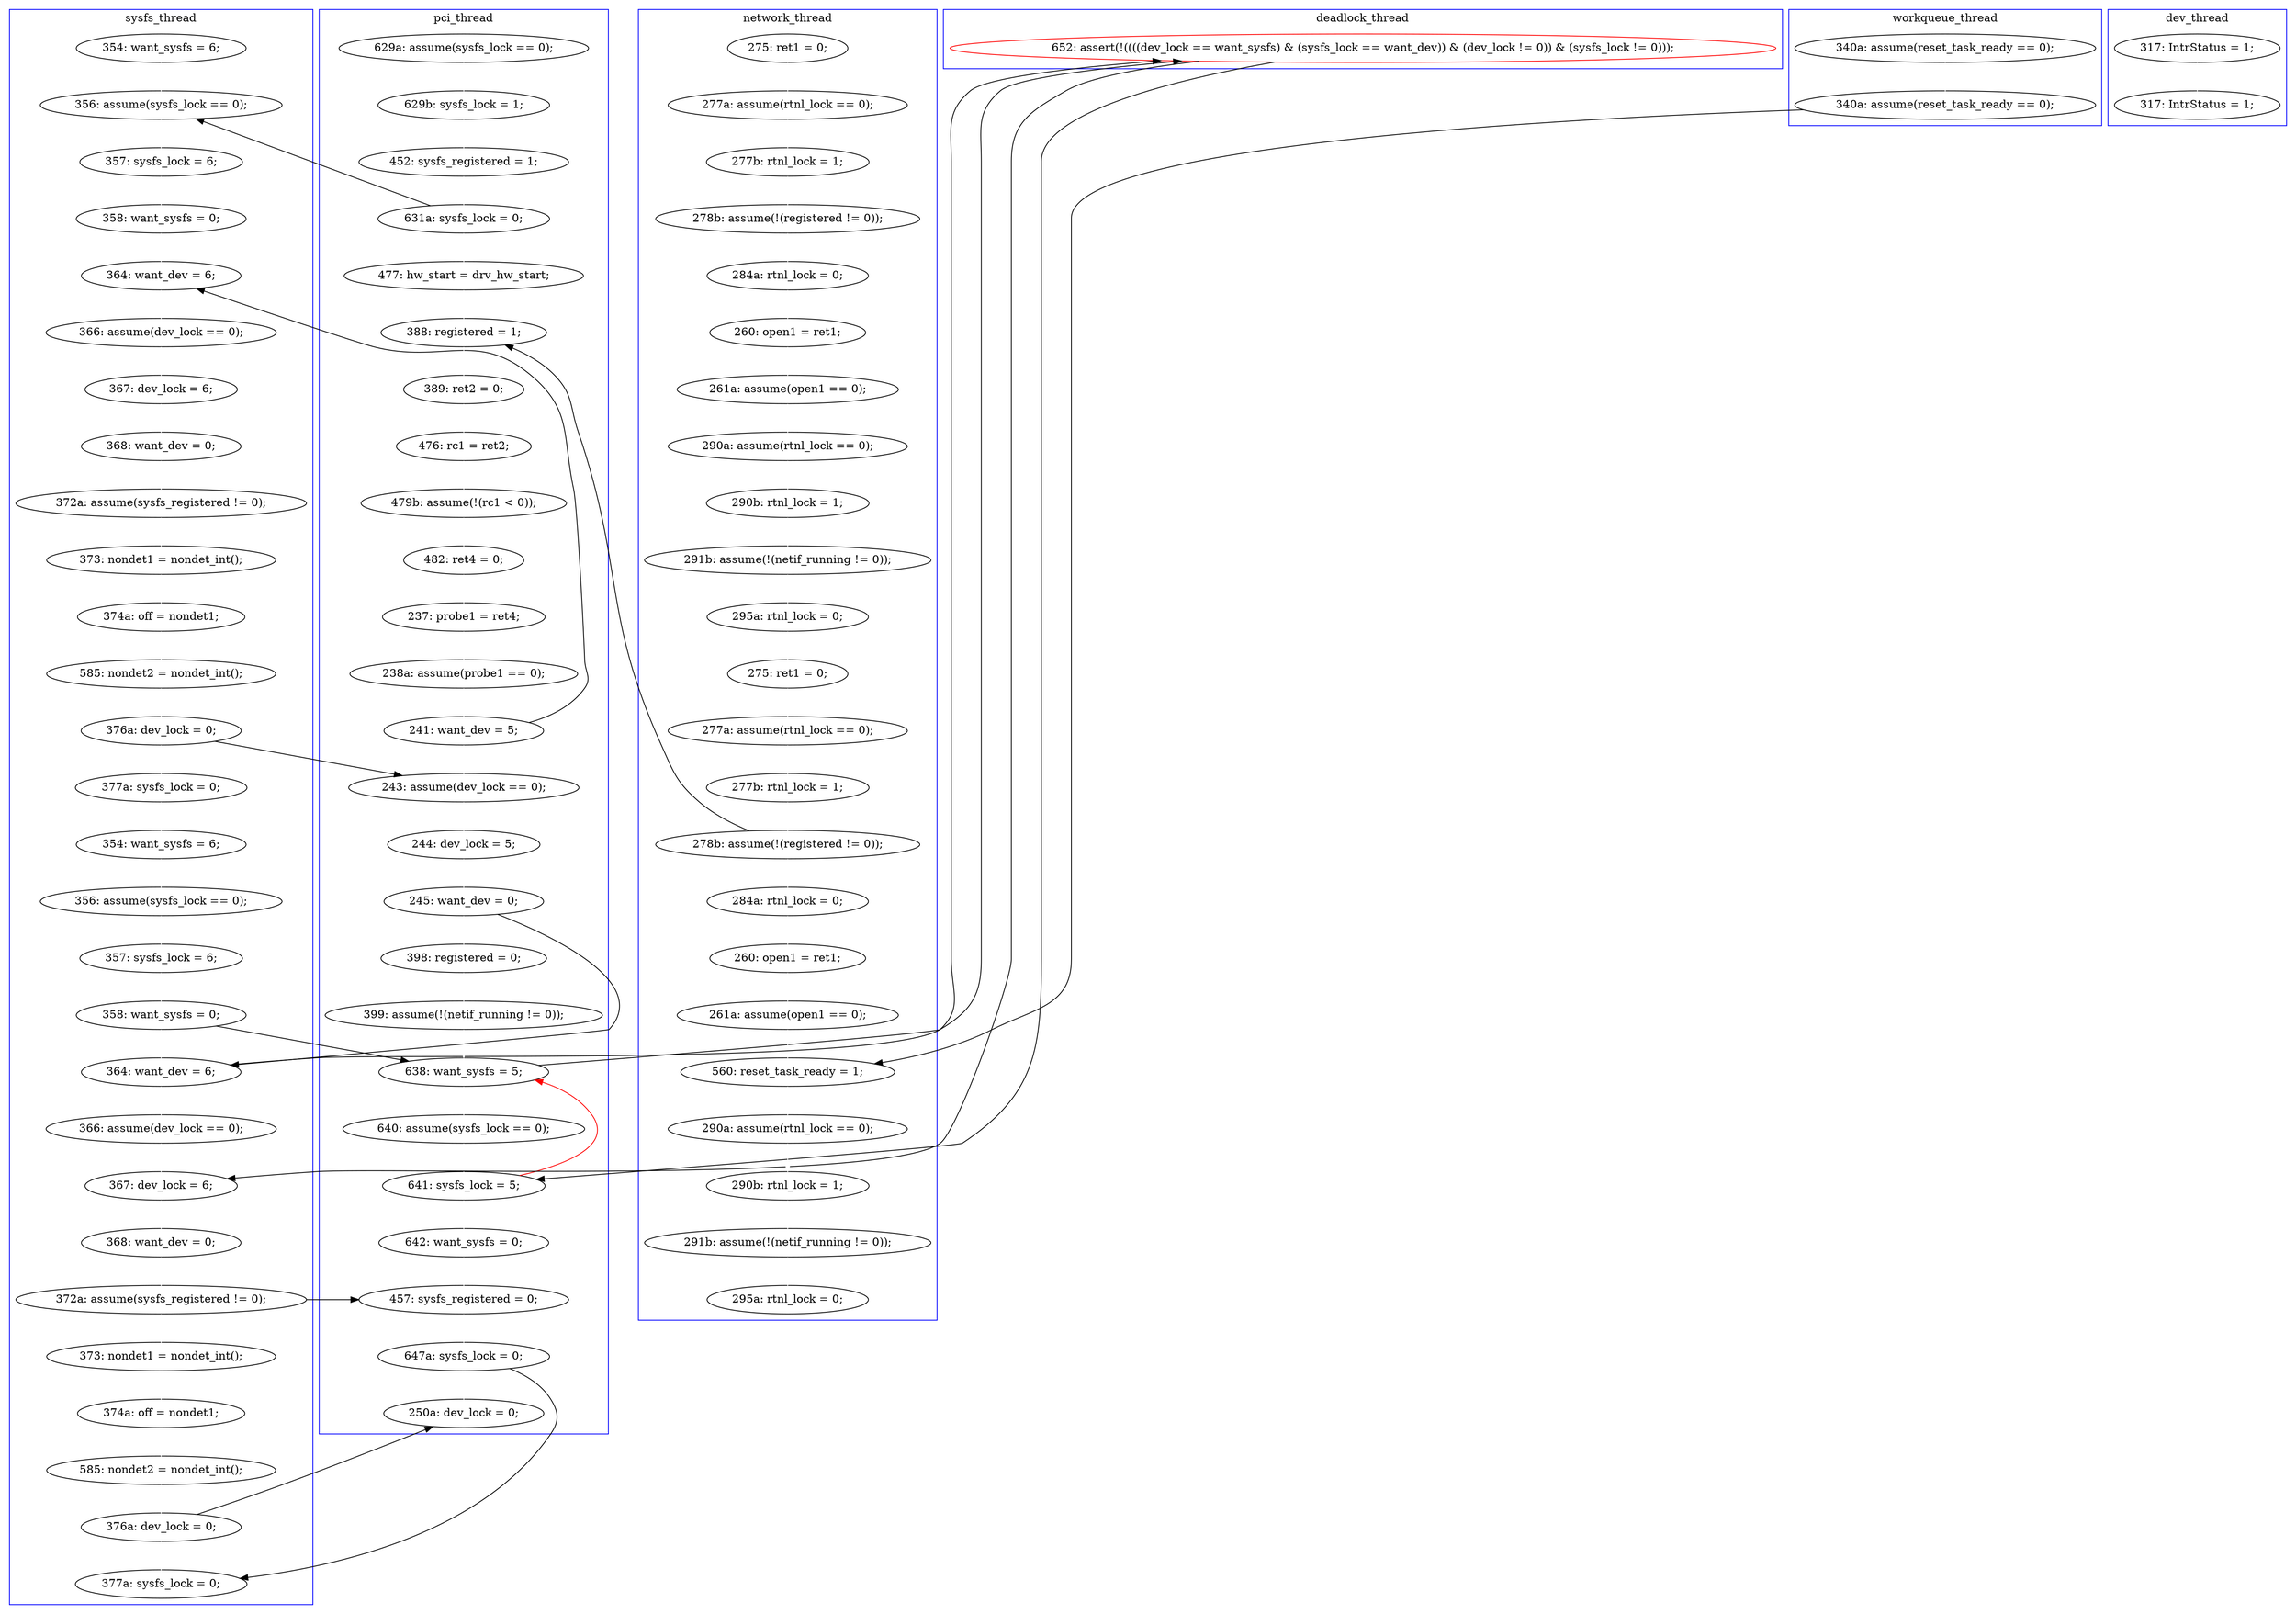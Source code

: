 digraph Counterexample {
	90 -> 99 [color = white, style = solid]
	158 -> 176 [color = white, style = solid]
	81 -> 92 [color = white, style = solid]
	142 -> 143 [color = white, style = solid]
	36 -> 39 [color = white, style = solid]
	191 -> 196 [color = white, style = solid]
	127 -> 130 [color = white, style = solid]
	187 -> 191 [color = white, style = solid]
	144 -> 158 [color = black, style = solid, constraint = false]
	123 -> 124 [color = white, style = solid]
	29 -> 32 [color = white, style = solid]
	120 -> 136 [color = white, style = solid]
	99 -> 101 [color = black, style = solid, constraint = false]
	96 -> 159 [color = white, style = solid]
	171 -> 174 [color = white, style = solid]
	110 -> 111 [color = white, style = solid]
	78 -> 79 [color = white, style = solid]
	195 -> 197 [color = white, style = solid]
	35 -> 36 [color = white, style = solid]
	195 -> 196 [color = black, style = solid, constraint = false]
	166 -> 205 [color = white, style = solid]
	103 -> 121 [color = white, style = solid]
	122 -> 123 [color = white, style = solid]
	174 -> 187 [color = black, style = solid, constraint = false]
	47 -> 49 [color = white, style = solid]
	124 -> 126 [color = white, style = solid]
	183 -> 195 [color = white, style = solid]
	114 -> 115 [color = white, style = solid]
	81 -> 109 [color = black, style = solid, constraint = false]
	170 -> 171 [color = white, style = solid]
	28 -> 29 [color = white, style = solid]
	144 -> 145 [color = white, style = solid]
	138 -> 145 [color = black, style = solid, constraint = false]
	130 -> 133 [color = white, style = solid]
	191 -> 197 [color = black, style = solid, constraint = false]
	177 -> 158 [color = red, style = solid, constraint = false]
	168 -> 170 [color = black, style = solid, constraint = false]
	141 -> 142 [color = white, style = solid]
	179 -> 183 [color = white, style = solid]
	136 -> 137 [color = white, style = solid]
	63 -> 77 [color = white, style = solid]
	139 -> 141 [color = white, style = solid]
	116 -> 119 [color = white, style = solid]
	86 -> 87 [color = white, style = solid]
	27 -> 28 [color = white, style = solid]
	79 -> 81 [color = white, style = solid]
	158 -> 168 [color = black, style = solid, constraint = false]
	129 -> 159 [color = black, style = solid, constraint = false]
	49 -> 63 [color = white, style = solid]
	143 -> 144 [color = white, style = solid]
	138 -> 150 [color = white, style = solid]
	145 -> 168 [color = black, style = solid, constraint = false]
	164 -> 166 [color = white, style = solid]
	87 -> 90 [color = white, style = solid]
	120 -> 121 [color = black, style = solid, constraint = false]
	159 -> 163 [color = white, style = solid]
	32 -> 35 [color = white, style = solid]
	169 -> 170 [color = white, style = solid]
	104 -> 109 [color = white, style = solid]
	137 -> 138 [color = white, style = solid]
	82 -> 101 [color = white, style = solid]
	93 -> 96 [color = white, style = solid]
	177 -> 178 [color = white, style = solid]
	176 -> 177 [color = white, style = solid]
	126 -> 127 [color = white, style = solid]
	46 -> 47 [color = white, style = solid]
	133 -> 135 [color = white, style = solid]
	101 -> 102 [color = white, style = solid]
	99 -> 104 [color = white, style = solid]
	150 -> 151 [color = white, style = solid]
	111 -> 114 [color = white, style = solid]
	102 -> 103 [color = white, style = solid]
	135 -> 136 [color = black, style = solid, constraint = false]
	121 -> 122 [color = white, style = solid]
	151 -> 158 [color = white, style = solid]
	119 -> 120 [color = white, style = solid]
	175 -> 179 [color = white, style = solid]
	178 -> 187 [color = white, style = solid]
	55 -> 129 [color = white, style = solid]
	115 -> 116 [color = white, style = solid]
	39 -> 46 [color = white, style = solid]
	145 -> 169 [color = white, style = solid]
	77 -> 78 [color = white, style = solid]
	156 -> 167 [color = white, style = solid]
	168 -> 177 [color = black, style = solid, constraint = false]
	174 -> 175 [color = white, style = solid]
	109 -> 110 [color = white, style = solid]
	92 -> 93 [color = white, style = solid]
	135 -> 139 [color = white, style = solid]
	163 -> 164 [color = white, style = solid]
	subgraph cluster7 {
		label = dev_thread
		color = blue
		167  [label = "317: IntrStatus = 1;"]
		156  [label = "317: IntrStatus = 1;"]
	}
	subgraph cluster8 {
		label = deadlock_thread
		color = blue
		168  [label = "652: assert(!((((dev_lock == want_sysfs) & (sysfs_lock == want_dev)) & (dev_lock != 0)) & (sysfs_lock != 0)));", color = red]
	}
	subgraph cluster2 {
		label = network_thread
		color = blue
		79  [label = "277b: rtnl_lock = 1;"]
		92  [label = "284a: rtnl_lock = 0;"]
		29  [label = "277b: rtnl_lock = 1;"]
		36  [label = "260: open1 = ret1;"]
		81  [label = "278b: assume(!(registered != 0));"]
		93  [label = "260: open1 = ret1;"]
		96  [label = "261a: assume(open1 == 0);"]
		63  [label = "295a: rtnl_lock = 0;"]
		39  [label = "261a: assume(open1 == 0);"]
		28  [label = "277a: assume(rtnl_lock == 0);"]
		27  [label = "275: ret1 = 0;"]
		159  [label = "560: reset_task_ready = 1;"]
		35  [label = "284a: rtnl_lock = 0;"]
		77  [label = "275: ret1 = 0;"]
		46  [label = "290a: assume(rtnl_lock == 0);"]
		49  [label = "291b: assume(!(netif_running != 0));"]
		32  [label = "278b: assume(!(registered != 0));"]
		166  [label = "291b: assume(!(netif_running != 0));"]
		47  [label = "290b: rtnl_lock = 1;"]
		78  [label = "277a: assume(rtnl_lock == 0);"]
		163  [label = "290a: assume(rtnl_lock == 0);"]
		164  [label = "290b: rtnl_lock = 1;"]
		205  [label = "295a: rtnl_lock = 0;"]
	}
	subgraph cluster5 {
		label = workqueue_thread
		color = blue
		129  [label = "340a: assume(reset_task_ready == 0);"]
		55  [label = "340a: assume(reset_task_ready == 0);"]
	}
	subgraph cluster6 {
		label = sysfs_thread
		color = blue
		197  [label = "377a: sysfs_lock = 0;"]
		122  [label = "366: assume(dev_lock == 0);"]
		171  [label = "368: want_dev = 0;"]
		195  [label = "376a: dev_lock = 0;"]
		101  [label = "356: assume(sysfs_lock == 0);"]
		143  [label = "357: sysfs_lock = 6;"]
		139  [label = "377a: sysfs_lock = 0;"]
		144  [label = "358: want_sysfs = 0;"]
		175  [label = "373: nondet1 = nondet_int();"]
		130  [label = "374a: off = nondet1;"]
		102  [label = "357: sysfs_lock = 6;"]
		103  [label = "358: want_sysfs = 0;"]
		82  [label = "354: want_sysfs = 6;"]
		183  [label = "585: nondet2 = nondet_int();"]
		145  [label = "364: want_dev = 6;"]
		126  [label = "372a: assume(sysfs_registered != 0);"]
		123  [label = "367: dev_lock = 6;"]
		124  [label = "368: want_dev = 0;"]
		142  [label = "356: assume(sysfs_lock == 0);"]
		121  [label = "364: want_dev = 6;"]
		174  [label = "372a: assume(sysfs_registered != 0);"]
		133  [label = "585: nondet2 = nondet_int();"]
		170  [label = "367: dev_lock = 6;"]
		169  [label = "366: assume(dev_lock == 0);"]
		135  [label = "376a: dev_lock = 0;"]
		141  [label = "354: want_sysfs = 6;"]
		127  [label = "373: nondet1 = nondet_int();"]
		179  [label = "374a: off = nondet1;"]
	}
	subgraph cluster1 {
		label = pci_thread
		color = blue
		104  [label = "477: hw_start = drv_hw_start;"]
		191  [label = "647a: sysfs_lock = 0;"]
		178  [label = "642: want_sysfs = 0;"]
		138  [label = "245: want_dev = 0;"]
		114  [label = "479b: assume(!(rc1 < 0));"]
		87  [label = "629b: sysfs_lock = 1;"]
		151  [label = "399: assume(!(netif_running != 0));"]
		120  [label = "241: want_dev = 5;"]
		150  [label = "398: registered = 0;"]
		196  [label = "250a: dev_lock = 0;"]
		109  [label = "388: registered = 1;"]
		119  [label = "238a: assume(probe1 == 0);"]
		158  [label = "638: want_sysfs = 5;"]
		137  [label = "244: dev_lock = 5;"]
		115  [label = "482: ret4 = 0;"]
		116  [label = "237: probe1 = ret4;"]
		111  [label = "476: rc1 = ret2;"]
		136  [label = "243: assume(dev_lock == 0);"]
		90  [label = "452: sysfs_registered = 1;"]
		177  [label = "641: sysfs_lock = 5;"]
		176  [label = "640: assume(sysfs_lock == 0);"]
		187  [label = "457: sysfs_registered = 0;"]
		86  [label = "629a: assume(sysfs_lock == 0);"]
		110  [label = "389: ret2 = 0;"]
		99  [label = "631a: sysfs_lock = 0;"]
	}
}